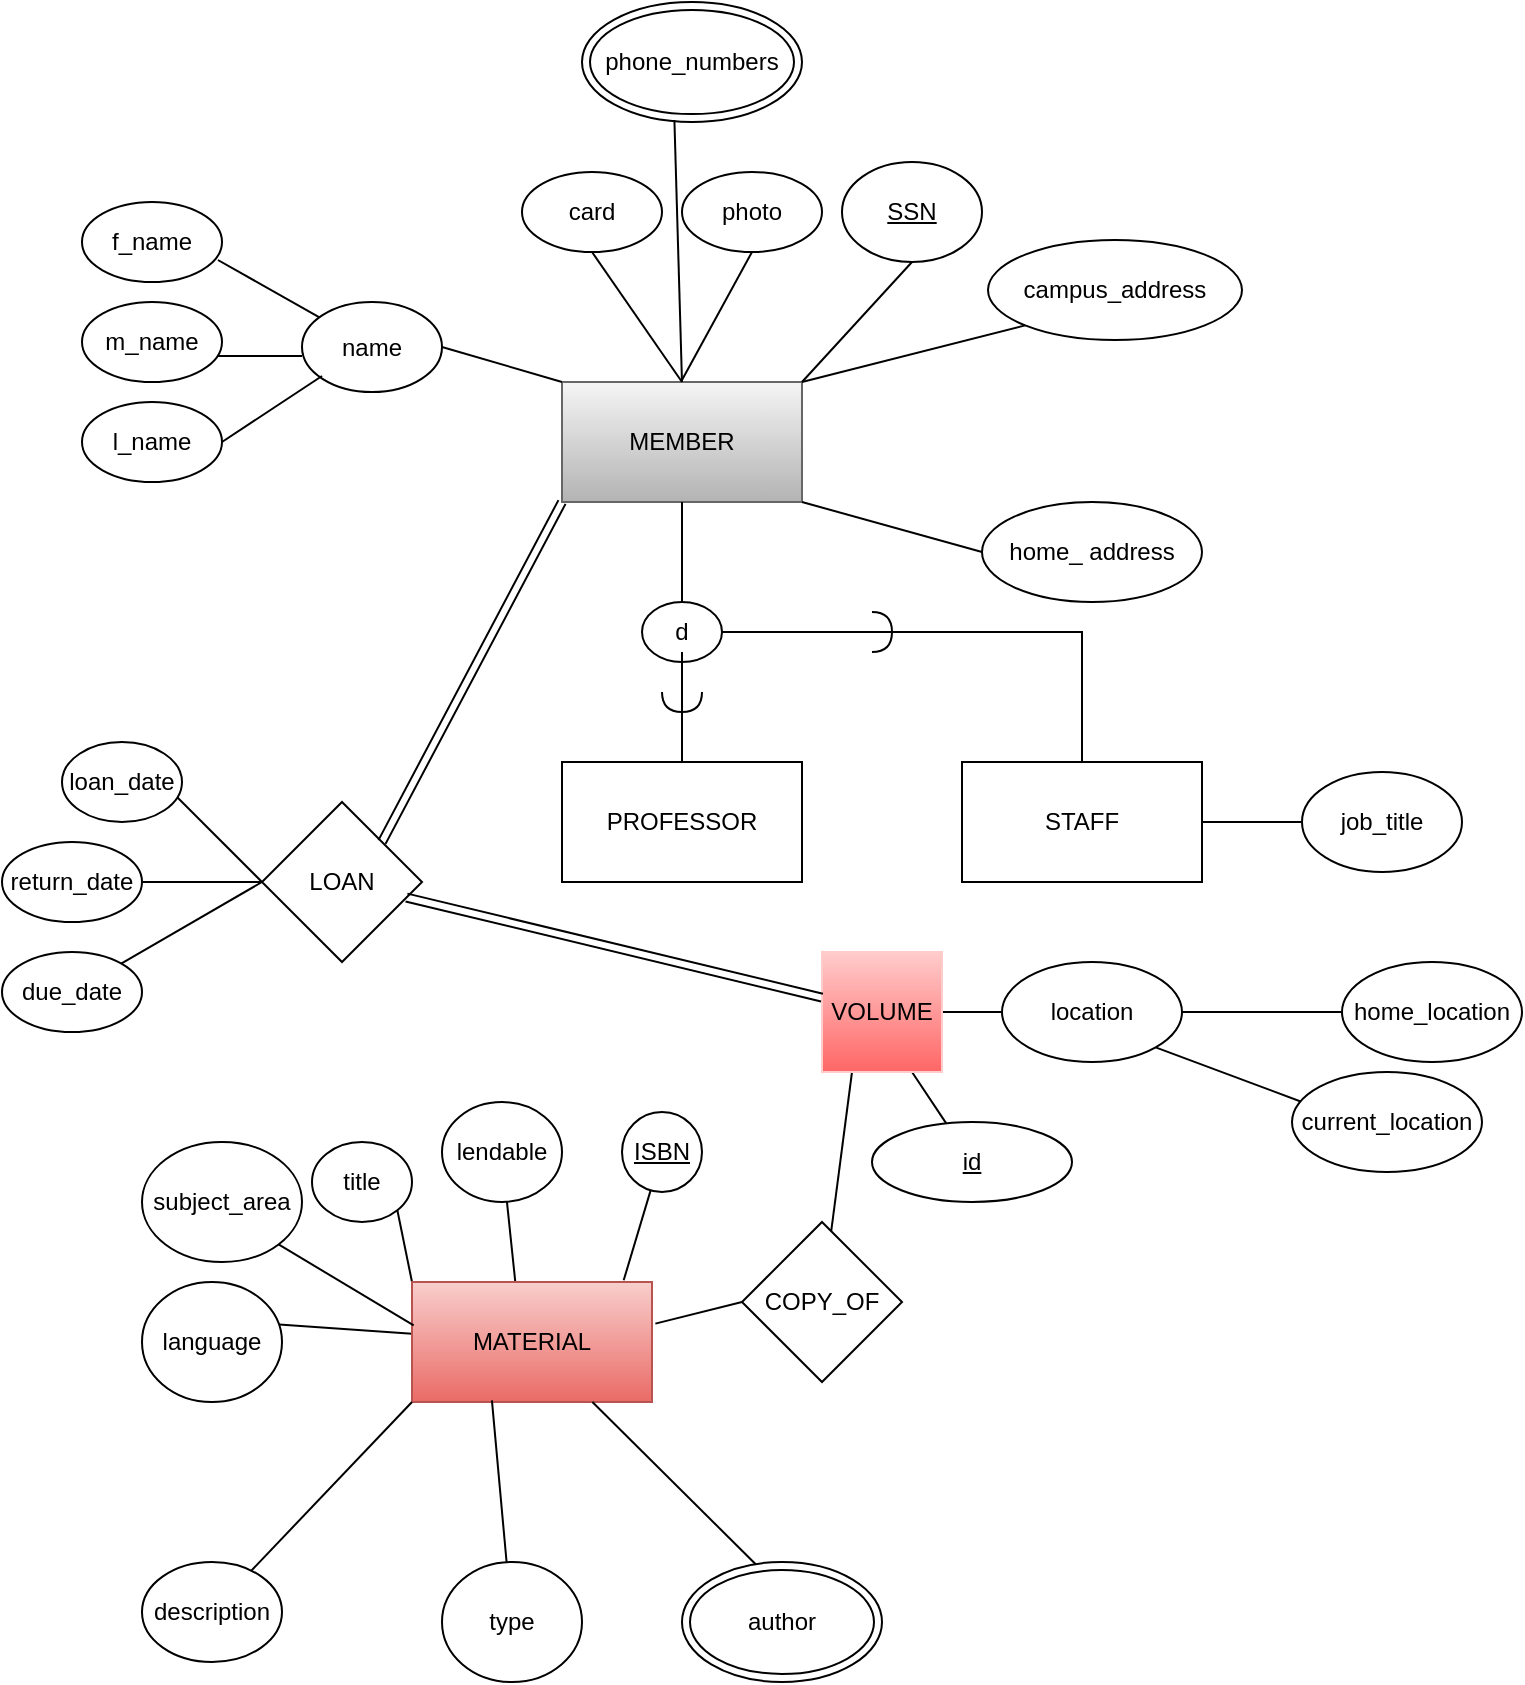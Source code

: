 <mxfile version="12.8.5" type="device"><diagram id="5pW0TgrFr7abdG8exr_a" name="Page-1"><mxGraphModel dx="1422" dy="768" grid="1" gridSize="10" guides="1" tooltips="1" connect="1" arrows="1" fold="1" page="1" pageScale="1" pageWidth="850" pageHeight="1100" math="0" shadow="0"><root><mxCell id="0"/><mxCell id="1" parent="0"/><mxCell id="tGhY_YgKbQJUBF-MHyNE-26" value="" style="edgeStyle=orthogonalEdgeStyle;rounded=0;orthogonalLoop=1;jettySize=auto;html=1;endArrow=none;endFill=0;" edge="1" parent="1" source="tGhY_YgKbQJUBF-MHyNE-32" target="tGhY_YgKbQJUBF-MHyNE-25"><mxGeometry relative="1" as="geometry"><Array as="points"><mxPoint x="410" y="380"/><mxPoint x="410" y="380"/></Array></mxGeometry></mxCell><mxCell id="tGhY_YgKbQJUBF-MHyNE-1" value="MEMBER" style="rounded=0;whiteSpace=wrap;html=1;fillColor=#f5f5f5;strokeColor=#666666;gradientColor=#b3b3b3;" vertex="1" parent="1"><mxGeometry x="350" y="260" width="120" height="60" as="geometry"/></mxCell><mxCell id="tGhY_YgKbQJUBF-MHyNE-35" value="" style="edgeStyle=orthogonalEdgeStyle;rounded=0;orthogonalLoop=1;jettySize=auto;html=1;exitX=1;exitY=0.5;exitDx=0;exitDy=0;endArrow=none;endFill=0;" edge="1" parent="1" source="tGhY_YgKbQJUBF-MHyNE-36" target="tGhY_YgKbQJUBF-MHyNE-34"><mxGeometry relative="1" as="geometry"/></mxCell><mxCell id="tGhY_YgKbQJUBF-MHyNE-25" value="PROFESSOR" style="rounded=0;whiteSpace=wrap;html=1;" vertex="1" parent="1"><mxGeometry x="350" y="450" width="120" height="60" as="geometry"/></mxCell><mxCell id="tGhY_YgKbQJUBF-MHyNE-97" style="edgeStyle=none;rounded=0;orthogonalLoop=1;jettySize=auto;html=1;entryX=0;entryY=0.5;entryDx=0;entryDy=0;startArrow=none;startFill=0;endArrow=none;endFill=0;" edge="1" parent="1" source="tGhY_YgKbQJUBF-MHyNE-34" target="tGhY_YgKbQJUBF-MHyNE-40"><mxGeometry relative="1" as="geometry"/></mxCell><mxCell id="tGhY_YgKbQJUBF-MHyNE-34" value="STAFF" style="rounded=0;whiteSpace=wrap;html=1;" vertex="1" parent="1"><mxGeometry x="550" y="450" width="120" height="60" as="geometry"/></mxCell><mxCell id="tGhY_YgKbQJUBF-MHyNE-2" value="" style="endArrow=none;html=1;entryX=0.5;entryY=1;entryDx=0;entryDy=0;" edge="1" parent="1" target="tGhY_YgKbQJUBF-MHyNE-3"><mxGeometry width="50" height="50" relative="1" as="geometry"><mxPoint x="470" y="260" as="sourcePoint"/><mxPoint x="520" y="210" as="targetPoint"/></mxGeometry></mxCell><mxCell id="tGhY_YgKbQJUBF-MHyNE-3" value="&lt;u&gt;SSN&lt;/u&gt;" style="ellipse;whiteSpace=wrap;html=1;" vertex="1" parent="1"><mxGeometry x="490" y="150" width="70" height="50" as="geometry"/></mxCell><mxCell id="tGhY_YgKbQJUBF-MHyNE-4" value="campus_address" style="ellipse;whiteSpace=wrap;html=1;" vertex="1" parent="1"><mxGeometry x="563" y="189" width="127" height="50" as="geometry"/></mxCell><mxCell id="tGhY_YgKbQJUBF-MHyNE-41" value="home_ address" style="ellipse;whiteSpace=wrap;html=1;" vertex="1" parent="1"><mxGeometry x="560" y="320" width="110" height="50" as="geometry"/></mxCell><mxCell id="tGhY_YgKbQJUBF-MHyNE-6" value="photo" style="ellipse;whiteSpace=wrap;html=1;" vertex="1" parent="1"><mxGeometry x="410" y="155" width="70" height="40" as="geometry"/></mxCell><mxCell id="tGhY_YgKbQJUBF-MHyNE-7" value="card" style="ellipse;whiteSpace=wrap;html=1;" vertex="1" parent="1"><mxGeometry x="330" y="155" width="70" height="40" as="geometry"/></mxCell><mxCell id="tGhY_YgKbQJUBF-MHyNE-8" value="name" style="ellipse;whiteSpace=wrap;html=1;strokeColor=#000000;direction=west;" vertex="1" parent="1"><mxGeometry x="220" y="220" width="70" height="45" as="geometry"/></mxCell><mxCell id="tGhY_YgKbQJUBF-MHyNE-9" value="phone_numbers" style="ellipse;shape=doubleEllipse;whiteSpace=wrap;html=1;" vertex="1" parent="1"><mxGeometry x="360" y="70" width="110" height="60" as="geometry"/></mxCell><mxCell id="tGhY_YgKbQJUBF-MHyNE-10" value="f_name" style="ellipse;whiteSpace=wrap;html=1;strokeColor=#000000;" vertex="1" parent="1"><mxGeometry x="110" y="170" width="70" height="40" as="geometry"/></mxCell><mxCell id="tGhY_YgKbQJUBF-MHyNE-11" value="m_name" style="ellipse;whiteSpace=wrap;html=1;" vertex="1" parent="1"><mxGeometry x="110" y="220" width="70" height="40" as="geometry"/></mxCell><mxCell id="tGhY_YgKbQJUBF-MHyNE-12" value="l_name" style="ellipse;whiteSpace=wrap;html=1;" vertex="1" parent="1"><mxGeometry x="110" y="270" width="70" height="40" as="geometry"/></mxCell><mxCell id="tGhY_YgKbQJUBF-MHyNE-13" value="" style="endArrow=none;html=1;entryX=0.971;entryY=0.725;entryDx=0;entryDy=0;entryPerimeter=0;" edge="1" parent="1" source="tGhY_YgKbQJUBF-MHyNE-8" target="tGhY_YgKbQJUBF-MHyNE-10"><mxGeometry width="50" height="50" relative="1" as="geometry"><mxPoint x="190" y="280" as="sourcePoint"/><mxPoint x="240" y="230" as="targetPoint"/></mxGeometry></mxCell><mxCell id="tGhY_YgKbQJUBF-MHyNE-14" value="" style="endArrow=none;html=1;entryX=0.971;entryY=0.675;entryDx=0;entryDy=0;entryPerimeter=0;" edge="1" parent="1" target="tGhY_YgKbQJUBF-MHyNE-11"><mxGeometry width="50" height="50" relative="1" as="geometry"><mxPoint x="220" y="247" as="sourcePoint"/><mxPoint x="187.97" y="209" as="targetPoint"/><Array as="points"/></mxGeometry></mxCell><mxCell id="tGhY_YgKbQJUBF-MHyNE-15" value="" style="endArrow=none;html=1;entryX=1;entryY=0.5;entryDx=0;entryDy=0;" edge="1" parent="1" target="tGhY_YgKbQJUBF-MHyNE-12"><mxGeometry width="50" height="50" relative="1" as="geometry"><mxPoint x="230" y="257" as="sourcePoint"/><mxPoint x="187.97" y="257" as="targetPoint"/><Array as="points"/></mxGeometry></mxCell><mxCell id="tGhY_YgKbQJUBF-MHyNE-16" value="" style="endArrow=none;html=1;entryX=0;entryY=1;entryDx=0;entryDy=0;exitX=1;exitY=0;exitDx=0;exitDy=0;" edge="1" parent="1" source="tGhY_YgKbQJUBF-MHyNE-1" target="tGhY_YgKbQJUBF-MHyNE-4"><mxGeometry width="50" height="50" relative="1" as="geometry"><mxPoint x="480" y="270" as="sourcePoint"/><mxPoint x="535" y="210" as="targetPoint"/></mxGeometry></mxCell><mxCell id="tGhY_YgKbQJUBF-MHyNE-17" value="" style="endArrow=none;html=1;entryX=0.5;entryY=1;entryDx=0;entryDy=0;" edge="1" parent="1" target="tGhY_YgKbQJUBF-MHyNE-6"><mxGeometry width="50" height="50" relative="1" as="geometry"><mxPoint x="410" y="259" as="sourcePoint"/><mxPoint x="581.716" y="242.678" as="targetPoint"/></mxGeometry></mxCell><mxCell id="tGhY_YgKbQJUBF-MHyNE-18" value="" style="endArrow=none;html=1;entryX=0.5;entryY=1;entryDx=0;entryDy=0;exitX=0.5;exitY=0;exitDx=0;exitDy=0;" edge="1" parent="1" source="tGhY_YgKbQJUBF-MHyNE-1" target="tGhY_YgKbQJUBF-MHyNE-7"><mxGeometry width="50" height="50" relative="1" as="geometry"><mxPoint x="438" y="268.98" as="sourcePoint"/><mxPoint x="455" y="205" as="targetPoint"/></mxGeometry></mxCell><mxCell id="tGhY_YgKbQJUBF-MHyNE-19" value="" style="endArrow=none;html=1;entryX=0.42;entryY=0.983;entryDx=0;entryDy=0;exitX=0.5;exitY=0;exitDx=0;exitDy=0;entryPerimeter=0;" edge="1" parent="1" source="tGhY_YgKbQJUBF-MHyNE-1" target="tGhY_YgKbQJUBF-MHyNE-9"><mxGeometry width="50" height="50" relative="1" as="geometry"><mxPoint x="414" y="271.98" as="sourcePoint"/><mxPoint x="385.01" y="215" as="targetPoint"/></mxGeometry></mxCell><mxCell id="tGhY_YgKbQJUBF-MHyNE-20" value="" style="endArrow=none;html=1;entryX=0;entryY=0.5;entryDx=0;entryDy=0;exitX=0;exitY=0;exitDx=0;exitDy=0;" edge="1" parent="1" source="tGhY_YgKbQJUBF-MHyNE-1" target="tGhY_YgKbQJUBF-MHyNE-8"><mxGeometry width="50" height="50" relative="1" as="geometry"><mxPoint x="414" y="271.98" as="sourcePoint"/><mxPoint x="375" y="210" as="targetPoint"/></mxGeometry></mxCell><mxCell id="tGhY_YgKbQJUBF-MHyNE-30" value="d" style="ellipse;whiteSpace=wrap;html=1;strokeColor=#000000;" vertex="1" parent="1"><mxGeometry x="390" y="370" width="40" height="30" as="geometry"/></mxCell><mxCell id="tGhY_YgKbQJUBF-MHyNE-31" value="" style="edgeStyle=orthogonalEdgeStyle;rounded=0;orthogonalLoop=1;jettySize=auto;html=1;endArrow=none;endFill=0;" edge="1" parent="1" source="tGhY_YgKbQJUBF-MHyNE-1" target="tGhY_YgKbQJUBF-MHyNE-30"><mxGeometry relative="1" as="geometry"><mxPoint x="410" y="320" as="sourcePoint"/><mxPoint x="410" y="450" as="targetPoint"/><Array as="points"/></mxGeometry></mxCell><mxCell id="tGhY_YgKbQJUBF-MHyNE-32" value="" style="shape=requiredInterface;html=1;verticalLabelPosition=bottom;strokeColor=#000000;direction=south;" vertex="1" parent="1"><mxGeometry x="400" y="415" width="20" height="10" as="geometry"/></mxCell><mxCell id="tGhY_YgKbQJUBF-MHyNE-33" value="" style="edgeStyle=orthogonalEdgeStyle;rounded=0;orthogonalLoop=1;jettySize=auto;html=1;endArrow=none;endFill=0;" edge="1" parent="1" source="tGhY_YgKbQJUBF-MHyNE-30" target="tGhY_YgKbQJUBF-MHyNE-32"><mxGeometry relative="1" as="geometry"><mxPoint x="410" y="400" as="sourcePoint"/><mxPoint x="410" y="450" as="targetPoint"/><Array as="points"/></mxGeometry></mxCell><mxCell id="tGhY_YgKbQJUBF-MHyNE-36" value="" style="shape=requiredInterface;html=1;verticalLabelPosition=bottom;strokeColor=#000000;direction=east;" vertex="1" parent="1"><mxGeometry x="505" y="375" width="10" height="20" as="geometry"/></mxCell><mxCell id="tGhY_YgKbQJUBF-MHyNE-40" value="job_title" style="ellipse;whiteSpace=wrap;html=1;strokeColor=#000000;" vertex="1" parent="1"><mxGeometry x="720" y="455" width="80" height="50" as="geometry"/></mxCell><mxCell id="tGhY_YgKbQJUBF-MHyNE-43" value="" style="endArrow=none;html=1;exitX=1;exitY=1;exitDx=0;exitDy=0;entryX=0;entryY=0.5;entryDx=0;entryDy=0;" edge="1" parent="1" source="tGhY_YgKbQJUBF-MHyNE-1" target="tGhY_YgKbQJUBF-MHyNE-41"><mxGeometry width="50" height="50" relative="1" as="geometry"><mxPoint x="470" y="360" as="sourcePoint"/><mxPoint x="520" y="310" as="targetPoint"/></mxGeometry></mxCell><mxCell id="tGhY_YgKbQJUBF-MHyNE-44" value="" style="endArrow=none;html=1;exitX=1;exitY=0.5;exitDx=0;exitDy=0;entryX=1;entryY=0.5;entryDx=0;entryDy=0;entryPerimeter=0;" edge="1" parent="1" source="tGhY_YgKbQJUBF-MHyNE-30" target="tGhY_YgKbQJUBF-MHyNE-36"><mxGeometry width="50" height="50" relative="1" as="geometry"><mxPoint x="450" y="430" as="sourcePoint"/><mxPoint x="500" y="380" as="targetPoint"/></mxGeometry></mxCell><mxCell id="tGhY_YgKbQJUBF-MHyNE-54" style="rounded=0;orthogonalLoop=1;jettySize=auto;html=1;entryX=0.5;entryY=0;entryDx=0;entryDy=0;startArrow=none;startFill=0;endArrow=none;endFill=0;exitX=0;exitY=0.5;exitDx=0;exitDy=0;" edge="1" parent="1" source="tGhY_YgKbQJUBF-MHyNE-45" target="tGhY_YgKbQJUBF-MHyNE-55"><mxGeometry relative="1" as="geometry"><mxPoint x="350" y="560" as="targetPoint"/></mxGeometry></mxCell><mxCell id="tGhY_YgKbQJUBF-MHyNE-45" value="LOAN" style="rhombus;whiteSpace=wrap;html=1;strokeColor=#000000;" vertex="1" parent="1"><mxGeometry x="200" y="470" width="80" height="80" as="geometry"/></mxCell><mxCell id="tGhY_YgKbQJUBF-MHyNE-48" value="" style="shape=link;html=1;entryX=0;entryY=1;entryDx=0;entryDy=0;exitX=1;exitY=0;exitDx=0;exitDy=0;" edge="1" parent="1" source="tGhY_YgKbQJUBF-MHyNE-45" target="tGhY_YgKbQJUBF-MHyNE-1"><mxGeometry width="50" height="50" relative="1" as="geometry"><mxPoint x="270" y="430" as="sourcePoint"/><mxPoint x="320" y="380" as="targetPoint"/></mxGeometry></mxCell><mxCell id="tGhY_YgKbQJUBF-MHyNE-57" value="" style="rounded=0;orthogonalLoop=1;jettySize=auto;html=1;endArrow=none;endFill=0;" edge="1" parent="1" source="tGhY_YgKbQJUBF-MHyNE-45" target="tGhY_YgKbQJUBF-MHyNE-56"><mxGeometry relative="1" as="geometry"/></mxCell><mxCell id="tGhY_YgKbQJUBF-MHyNE-55" value="loan_date" style="ellipse;whiteSpace=wrap;html=1;strokeColor=#000000;" vertex="1" parent="1"><mxGeometry x="100" y="440" width="60" height="40" as="geometry"/></mxCell><mxCell id="tGhY_YgKbQJUBF-MHyNE-99" value="" style="edgeStyle=none;rounded=0;orthogonalLoop=1;jettySize=auto;html=1;startArrow=none;startFill=0;endArrow=none;endFill=0;exitX=0;exitY=0.5;exitDx=0;exitDy=0;" edge="1" parent="1" source="tGhY_YgKbQJUBF-MHyNE-45" target="tGhY_YgKbQJUBF-MHyNE-98"><mxGeometry relative="1" as="geometry"><mxPoint x="240" y="550" as="sourcePoint"/></mxGeometry></mxCell><mxCell id="tGhY_YgKbQJUBF-MHyNE-56" value="return_date" style="ellipse;whiteSpace=wrap;html=1;strokeColor=#000000;" vertex="1" parent="1"><mxGeometry x="70" y="490" width="70" height="40" as="geometry"/></mxCell><mxCell id="tGhY_YgKbQJUBF-MHyNE-98" value="due_date" style="ellipse;whiteSpace=wrap;html=1;strokeColor=#000000;" vertex="1" parent="1"><mxGeometry x="70" y="545" width="70" height="40" as="geometry"/></mxCell><mxCell id="tGhY_YgKbQJUBF-MHyNE-64" style="edgeStyle=orthogonalEdgeStyle;rounded=0;orthogonalLoop=1;jettySize=auto;html=1;exitX=1;exitY=0.5;exitDx=0;exitDy=0;entryX=0;entryY=0.5;entryDx=0;entryDy=0;endArrow=none;endFill=0;" edge="1" parent="1" source="tGhY_YgKbQJUBF-MHyNE-60" target="tGhY_YgKbQJUBF-MHyNE-61"><mxGeometry relative="1" as="geometry"/></mxCell><mxCell id="tGhY_YgKbQJUBF-MHyNE-66" style="rounded=0;orthogonalLoop=1;jettySize=auto;html=1;exitX=0.75;exitY=1;exitDx=0;exitDy=0;startArrow=none;startFill=0;endArrow=none;endFill=0;" edge="1" parent="1" source="tGhY_YgKbQJUBF-MHyNE-60" target="tGhY_YgKbQJUBF-MHyNE-62"><mxGeometry relative="1" as="geometry"/></mxCell><mxCell id="tGhY_YgKbQJUBF-MHyNE-71" style="rounded=0;orthogonalLoop=1;jettySize=auto;html=1;exitX=0.25;exitY=1;exitDx=0;exitDy=0;startArrow=none;startFill=0;endArrow=none;endFill=0;" edge="1" parent="1" source="tGhY_YgKbQJUBF-MHyNE-60" target="tGhY_YgKbQJUBF-MHyNE-70"><mxGeometry relative="1" as="geometry"/></mxCell><mxCell id="tGhY_YgKbQJUBF-MHyNE-60" value="VOLUME" style="whiteSpace=wrap;html=1;aspect=fixed;strokeColor=#FFCCCC;fillColor=#FFCCCC;gradientColor=#FF6666;" vertex="1" parent="1"><mxGeometry x="480" y="545" width="60" height="60" as="geometry"/></mxCell><mxCell id="tGhY_YgKbQJUBF-MHyNE-101" value="" style="edgeStyle=none;rounded=0;orthogonalLoop=1;jettySize=auto;html=1;startArrow=none;startFill=0;endArrow=none;endFill=0;" edge="1" parent="1" source="tGhY_YgKbQJUBF-MHyNE-61" target="tGhY_YgKbQJUBF-MHyNE-100"><mxGeometry relative="1" as="geometry"/></mxCell><mxCell id="tGhY_YgKbQJUBF-MHyNE-102" style="edgeStyle=none;rounded=0;orthogonalLoop=1;jettySize=auto;html=1;exitX=1;exitY=1;exitDx=0;exitDy=0;startArrow=none;startFill=0;endArrow=none;endFill=0;" edge="1" parent="1" source="tGhY_YgKbQJUBF-MHyNE-61"><mxGeometry relative="1" as="geometry"><mxPoint x="720" y="620" as="targetPoint"/></mxGeometry></mxCell><mxCell id="tGhY_YgKbQJUBF-MHyNE-61" value="location" style="ellipse;whiteSpace=wrap;html=1;strokeColor=#000000;" vertex="1" parent="1"><mxGeometry x="570" y="550" width="90" height="50" as="geometry"/></mxCell><mxCell id="tGhY_YgKbQJUBF-MHyNE-100" value="home_location" style="ellipse;whiteSpace=wrap;html=1;strokeColor=#000000;" vertex="1" parent="1"><mxGeometry x="740" y="550" width="90" height="50" as="geometry"/></mxCell><mxCell id="tGhY_YgKbQJUBF-MHyNE-62" value="id" style="ellipse;whiteSpace=wrap;html=1;align=center;fontStyle=4;strokeColor=#000000;" vertex="1" parent="1"><mxGeometry x="505" y="630" width="100" height="40" as="geometry"/></mxCell><mxCell id="tGhY_YgKbQJUBF-MHyNE-73" style="rounded=0;orthogonalLoop=1;jettySize=auto;html=1;exitX=0;exitY=0.5;exitDx=0;exitDy=0;entryX=1.014;entryY=0.347;entryDx=0;entryDy=0;entryPerimeter=0;startArrow=none;startFill=0;endArrow=none;endFill=0;" edge="1" parent="1" source="tGhY_YgKbQJUBF-MHyNE-70" target="tGhY_YgKbQJUBF-MHyNE-72"><mxGeometry relative="1" as="geometry"/></mxCell><mxCell id="tGhY_YgKbQJUBF-MHyNE-70" value="COPY_OF" style="rhombus;whiteSpace=wrap;html=1;strokeColor=#000000;" vertex="1" parent="1"><mxGeometry x="440" y="680" width="80" height="80" as="geometry"/></mxCell><mxCell id="tGhY_YgKbQJUBF-MHyNE-75" value="" style="rounded=0;orthogonalLoop=1;jettySize=auto;html=1;startArrow=none;startFill=0;endArrow=none;endFill=0;" edge="1" parent="1" source="tGhY_YgKbQJUBF-MHyNE-72"><mxGeometry relative="1" as="geometry"><mxPoint x="190" y="730" as="targetPoint"/></mxGeometry></mxCell><mxCell id="tGhY_YgKbQJUBF-MHyNE-82" style="rounded=0;orthogonalLoop=1;jettySize=auto;html=1;exitX=0;exitY=0;exitDx=0;exitDy=0;entryX=1;entryY=1;entryDx=0;entryDy=0;startArrow=none;startFill=0;endArrow=none;endFill=0;" edge="1" parent="1" source="tGhY_YgKbQJUBF-MHyNE-72" target="tGhY_YgKbQJUBF-MHyNE-78"><mxGeometry relative="1" as="geometry"/></mxCell><mxCell id="tGhY_YgKbQJUBF-MHyNE-104" style="edgeStyle=none;rounded=0;orthogonalLoop=1;jettySize=auto;html=1;exitX=0.431;exitY=0.011;exitDx=0;exitDy=0;startArrow=none;startFill=0;endArrow=none;endFill=0;exitPerimeter=0;" edge="1" parent="1" source="tGhY_YgKbQJUBF-MHyNE-72" target="tGhY_YgKbQJUBF-MHyNE-80"><mxGeometry relative="1" as="geometry"/></mxCell><mxCell id="tGhY_YgKbQJUBF-MHyNE-72" value="MATERIAL" style="rounded=0;whiteSpace=wrap;html=1;strokeColor=#b85450;fillColor=#f8cecc;gradientColor=#ea6b66;" vertex="1" parent="1"><mxGeometry x="275" y="710" width="120" height="60" as="geometry"/></mxCell><mxCell id="tGhY_YgKbQJUBF-MHyNE-86" style="rounded=0;orthogonalLoop=1;jettySize=auto;html=1;exitX=1;exitY=1;exitDx=0;exitDy=0;entryX=0.007;entryY=0.361;entryDx=0;entryDy=0;entryPerimeter=0;startArrow=none;startFill=0;endArrow=none;endFill=0;" edge="1" parent="1" source="tGhY_YgKbQJUBF-MHyNE-76" target="tGhY_YgKbQJUBF-MHyNE-72"><mxGeometry relative="1" as="geometry"/></mxCell><mxCell id="tGhY_YgKbQJUBF-MHyNE-76" value="subject_area" style="ellipse;whiteSpace=wrap;html=1;strokeColor=#000000;" vertex="1" parent="1"><mxGeometry x="140" y="640" width="80" height="60" as="geometry"/></mxCell><mxCell id="tGhY_YgKbQJUBF-MHyNE-78" value="title" style="ellipse;whiteSpace=wrap;html=1;strokeColor=#000000;" vertex="1" parent="1"><mxGeometry x="225" y="640" width="50" height="40" as="geometry"/></mxCell><mxCell id="tGhY_YgKbQJUBF-MHyNE-85" value="" style="rounded=0;orthogonalLoop=1;jettySize=auto;html=1;startArrow=none;startFill=0;endArrow=none;endFill=0;exitX=0.882;exitY=-0.014;exitDx=0;exitDy=0;exitPerimeter=0;" edge="1" parent="1" source="tGhY_YgKbQJUBF-MHyNE-72" target="tGhY_YgKbQJUBF-MHyNE-84"><mxGeometry relative="1" as="geometry"/></mxCell><mxCell id="tGhY_YgKbQJUBF-MHyNE-80" value="lendable" style="ellipse;whiteSpace=wrap;html=1;strokeColor=#000000;" vertex="1" parent="1"><mxGeometry x="290" y="620" width="60" height="50" as="geometry"/></mxCell><mxCell id="tGhY_YgKbQJUBF-MHyNE-84" value="&lt;u&gt;ISBN&lt;/u&gt;" style="ellipse;whiteSpace=wrap;html=1;strokeColor=#000000;" vertex="1" parent="1"><mxGeometry x="380" y="625" width="40" height="40" as="geometry"/></mxCell><mxCell id="tGhY_YgKbQJUBF-MHyNE-77" value="language" style="ellipse;whiteSpace=wrap;html=1;strokeColor=#000000;" vertex="1" parent="1"><mxGeometry x="140" y="710" width="70" height="60" as="geometry"/></mxCell><mxCell id="tGhY_YgKbQJUBF-MHyNE-90" value="" style="edgeStyle=none;rounded=0;orthogonalLoop=1;jettySize=auto;html=1;startArrow=none;startFill=0;endArrow=none;endFill=0;exitX=0.333;exitY=0.986;exitDx=0;exitDy=0;exitPerimeter=0;" edge="1" parent="1" source="tGhY_YgKbQJUBF-MHyNE-72" target="tGhY_YgKbQJUBF-MHyNE-89"><mxGeometry relative="1" as="geometry"/></mxCell><mxCell id="tGhY_YgKbQJUBF-MHyNE-91" value="" style="edgeStyle=none;rounded=0;orthogonalLoop=1;jettySize=auto;html=1;startArrow=none;startFill=0;endArrow=none;endFill=0;entryX=0;entryY=1;entryDx=0;entryDy=0;" edge="1" parent="1" source="tGhY_YgKbQJUBF-MHyNE-87" target="tGhY_YgKbQJUBF-MHyNE-72"><mxGeometry relative="1" as="geometry"/></mxCell><mxCell id="tGhY_YgKbQJUBF-MHyNE-87" value="description" style="ellipse;whiteSpace=wrap;html=1;strokeColor=#000000;" vertex="1" parent="1"><mxGeometry x="140" y="850" width="70" height="50" as="geometry"/></mxCell><mxCell id="tGhY_YgKbQJUBF-MHyNE-93" value="" style="edgeStyle=none;rounded=0;orthogonalLoop=1;jettySize=auto;html=1;startArrow=none;startFill=0;endArrow=none;endFill=0;" edge="1" parent="1" source="tGhY_YgKbQJUBF-MHyNE-72"><mxGeometry relative="1" as="geometry"><mxPoint x="452.669" y="856.899" as="targetPoint"/></mxGeometry></mxCell><mxCell id="tGhY_YgKbQJUBF-MHyNE-89" value="type" style="ellipse;whiteSpace=wrap;html=1;strokeColor=#000000;" vertex="1" parent="1"><mxGeometry x="290" y="850" width="70" height="60" as="geometry"/></mxCell><mxCell id="tGhY_YgKbQJUBF-MHyNE-94" value="author" style="ellipse;shape=doubleEllipse;whiteSpace=wrap;html=1;strokeColor=#000000;" vertex="1" parent="1"><mxGeometry x="410" y="850" width="100" height="60" as="geometry"/></mxCell><mxCell id="tGhY_YgKbQJUBF-MHyNE-95" value="" style="shape=link;html=1;startArrow=none;startFill=0;endArrow=none;endFill=0;" edge="1" parent="1" source="tGhY_YgKbQJUBF-MHyNE-45" target="tGhY_YgKbQJUBF-MHyNE-60"><mxGeometry width="50" height="50" relative="1" as="geometry"><mxPoint x="360" y="580" as="sourcePoint"/><mxPoint x="410" y="530" as="targetPoint"/></mxGeometry></mxCell><mxCell id="tGhY_YgKbQJUBF-MHyNE-103" value="current_location" style="ellipse;whiteSpace=wrap;html=1;strokeColor=#000000;" vertex="1" parent="1"><mxGeometry x="715" y="605" width="95" height="50" as="geometry"/></mxCell></root></mxGraphModel></diagram></mxfile>